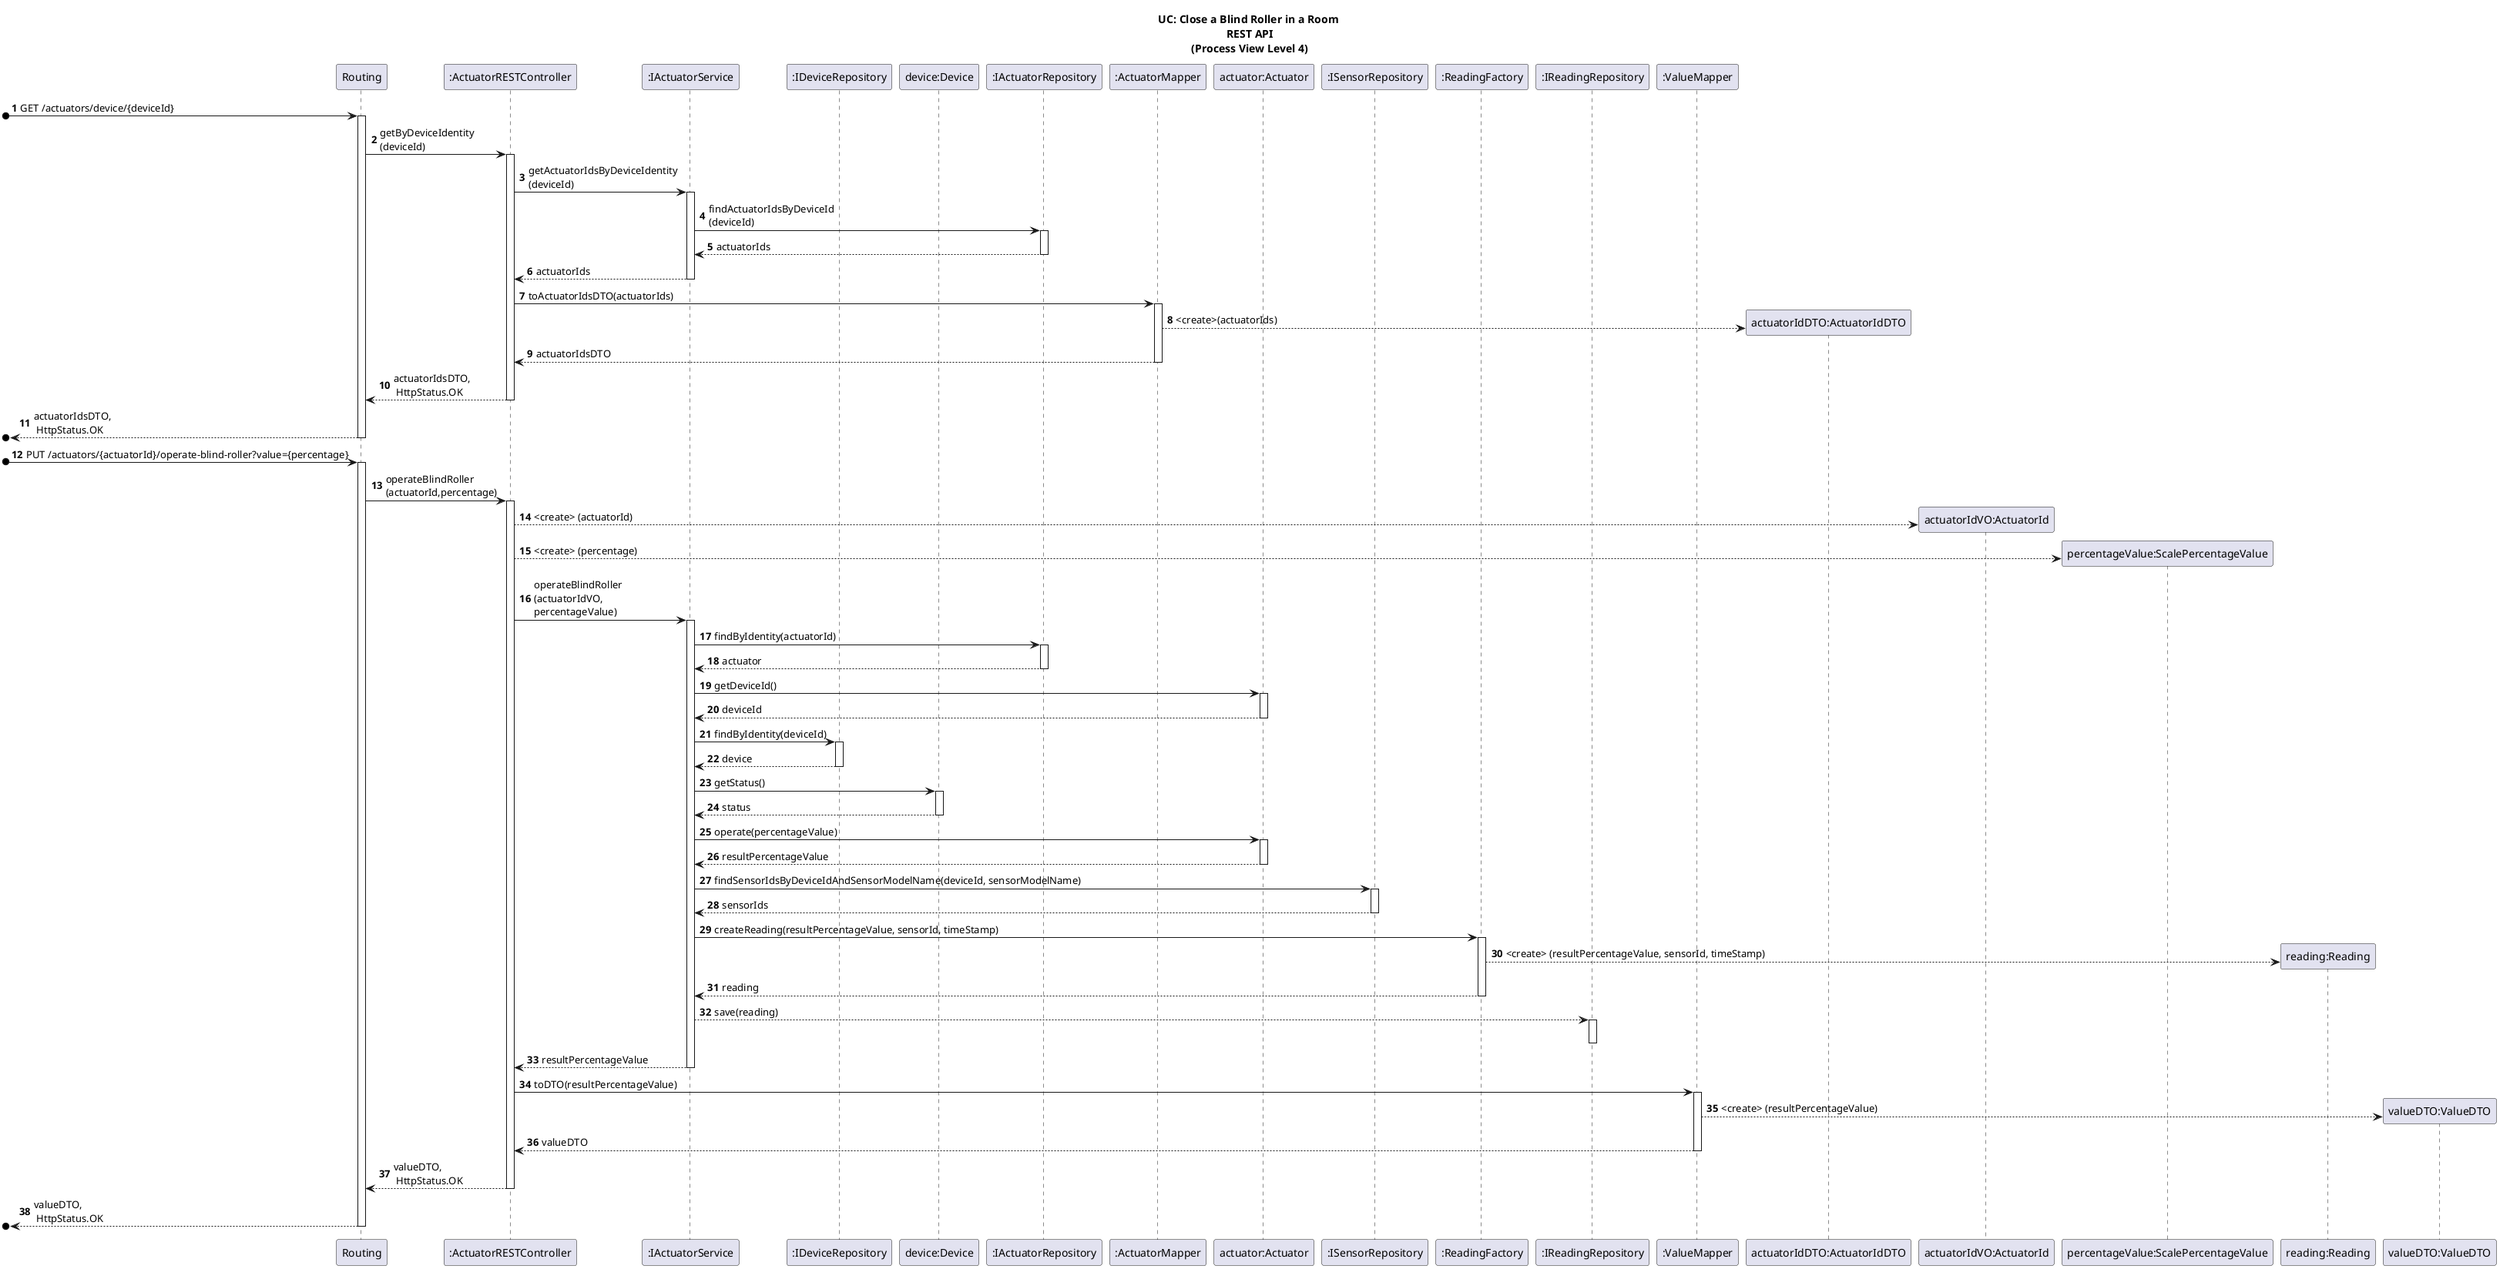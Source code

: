 @startuml

title UC: Close a Blind Roller in a Room \nREST API\n(Process View Level 4)

autonumber

participant "Routing" as ROUT
participant ":ActuatorRESTController" as C
participant ":IActuatorService" as S
participant ":IDeviceRepository" as DR
participant "device:Device" as D
participant ":IActuatorRepository" as AR
participant ":ActuatorMapper" as AM
participant "actuator:Actuator" as A
participant ":ISensorRepository" as SR
participant ":ReadingFactory" as RF
participant ":IReadingRepository" as RR
participant ":ValueMapper" as CBM
participant "actuatorIdDTO:ActuatorIdDTO" as AIDT
participant "actuatorIdVO:ActuatorId" as AI
participant "percentageValue:ScalePercentageValue" as PV
participant "reading:Reading" as R
participant "valueDTO:ValueDTO" as CB


[o-> ROUT : GET /actuators/device/{deviceId}
activate ROUT
ROUT -> C : getByDeviceIdentity\n(deviceId)
activate C
C -> S: getActuatorIdsByDeviceIdentity\n(deviceId)
activate S
S -> AR: findActuatorIdsByDeviceId\n(deviceId)
activate AR
AR --> S: actuatorIds
deactivate AR
S --> C: actuatorIds
deactivate S
C -> AM : toActuatorIdsDTO(actuatorIds)
activate AM
AM --> AIDT**: <create>(actuatorIds)
AM --> C : actuatorIdsDTO
deactivate AM
C --> ROUT : actuatorIdsDTO,\n HttpStatus.OK
deactivate C
[o<-- ROUT : actuatorIdsDTO,\n HttpStatus.OK
deactivate ROUT

[o-> ROUT : PUT /actuators/{actuatorId}/operate-blind-roller?value={percentage}
activate ROUT
ROUT -> C : operateBlindRoller\n(actuatorId,percentage)
activate C

C-->AI** : <create> (actuatorId)
C-->PV** : <create> (percentage)


C -> S: operateBlindRoller\n(actuatorIdVO,\npercentageValue)
activate S
S -> AR : findByIdentity(actuatorId)
activate AR
AR --> S : actuator
deactivate AR

S -> A : getDeviceId()
activate A
A --> S : deviceId
deactivate A

S -> DR : findByIdentity(deviceId)
activate DR
DR --> S : device
deactivate DR
S -> D : getStatus()
activate D
D --> S : status
deactivate D
S-> A : operate(percentageValue)
activate A
A --> S : resultPercentageValue
deactivate A
S -> SR : findSensorIdsByDeviceIdAndSensorModelName(deviceId, sensorModelName)
activate SR
SR --> S : sensorIds
deactivate SR
S -> RF : createReading(resultPercentageValue, sensorId, timeStamp)
activate RF
RF --> R** : <create> (resultPercentageValue, sensorId, timeStamp)
RF --> S : reading
deactivate RF
S --> RR : save(reading)
activate RR
deactivate RR


S --> C : resultPercentageValue
deactivate S
C -> CBM : toDTO(resultPercentageValue)
activate CBM
CBM --> CB**: <create> (resultPercentageValue)
CBM --> C : valueDTO
deactivate CBM
C --> ROUT : valueDTO,\n HttpStatus.OK
deactivate C
[o<-- ROUT : valueDTO,\n HttpStatus.OK
deactivate ROUT

@enduml
